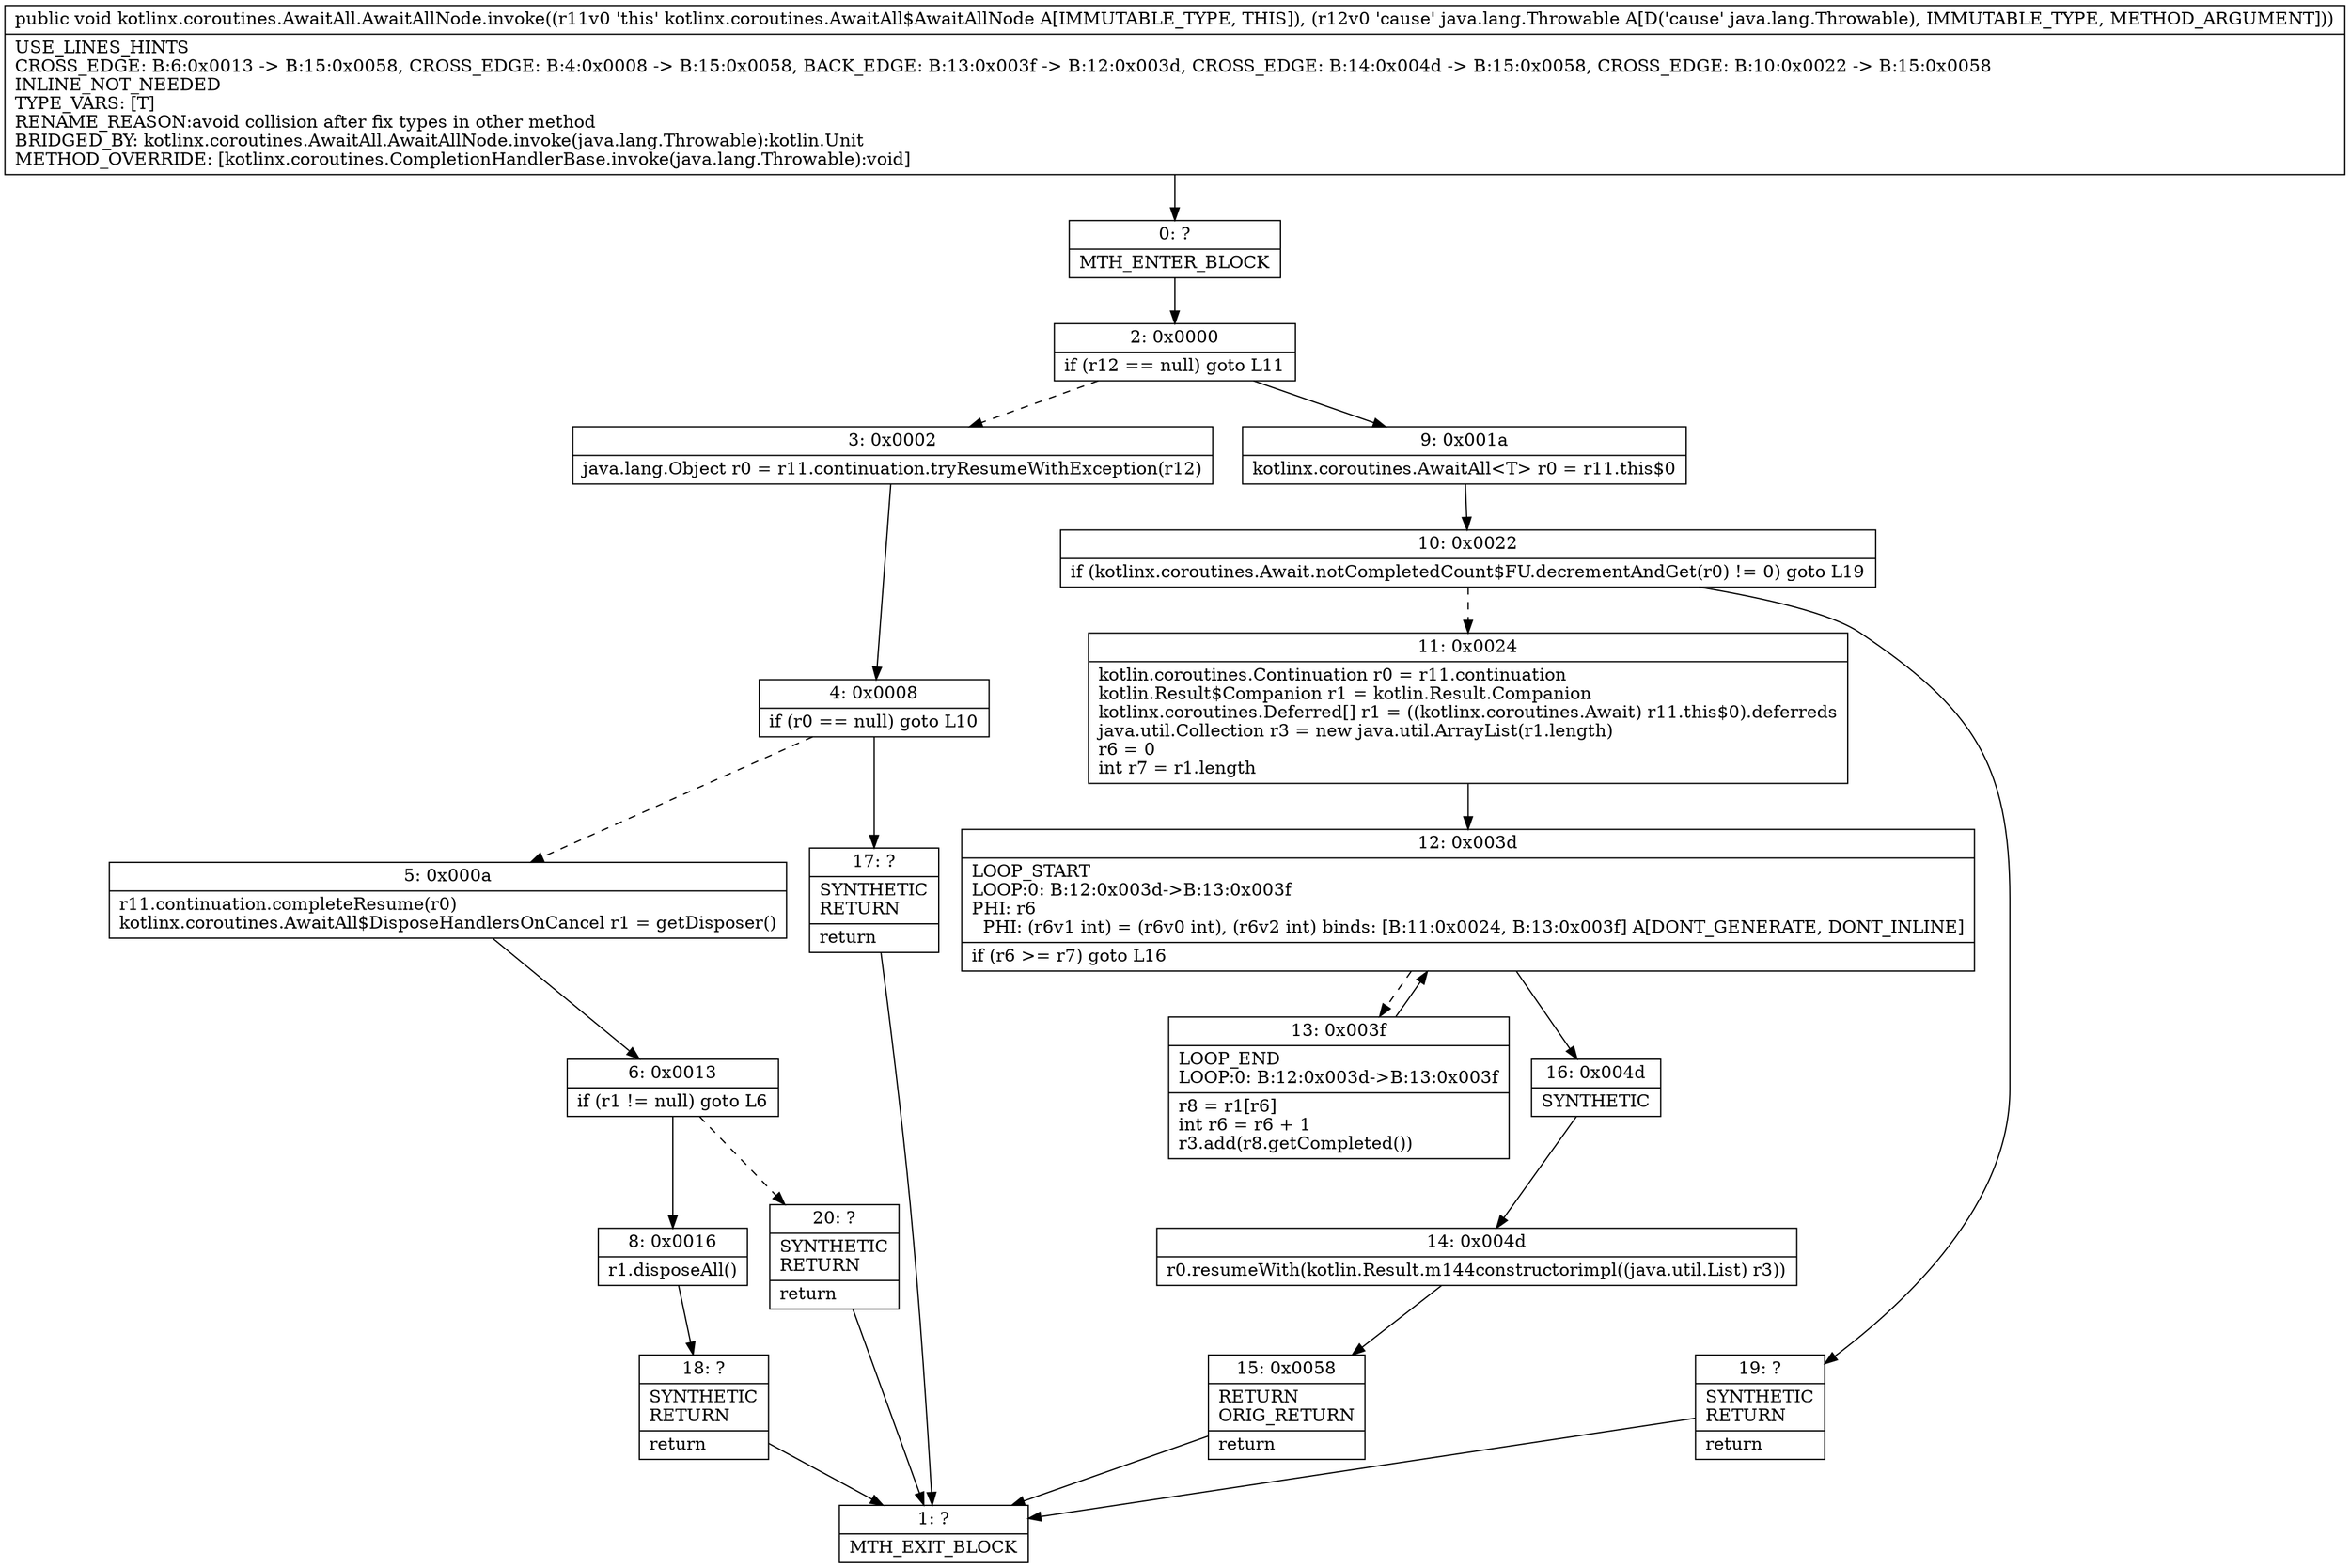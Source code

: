 digraph "CFG forkotlinx.coroutines.AwaitAll.AwaitAllNode.invoke(Ljava\/lang\/Throwable;)V" {
Node_0 [shape=record,label="{0\:\ ?|MTH_ENTER_BLOCK\l}"];
Node_2 [shape=record,label="{2\:\ 0x0000|if (r12 == null) goto L11\l}"];
Node_3 [shape=record,label="{3\:\ 0x0002|java.lang.Object r0 = r11.continuation.tryResumeWithException(r12)\l}"];
Node_4 [shape=record,label="{4\:\ 0x0008|if (r0 == null) goto L10\l}"];
Node_5 [shape=record,label="{5\:\ 0x000a|r11.continuation.completeResume(r0)\lkotlinx.coroutines.AwaitAll$DisposeHandlersOnCancel r1 = getDisposer()\l}"];
Node_6 [shape=record,label="{6\:\ 0x0013|if (r1 != null) goto L6\l}"];
Node_8 [shape=record,label="{8\:\ 0x0016|r1.disposeAll()\l}"];
Node_18 [shape=record,label="{18\:\ ?|SYNTHETIC\lRETURN\l|return\l}"];
Node_1 [shape=record,label="{1\:\ ?|MTH_EXIT_BLOCK\l}"];
Node_20 [shape=record,label="{20\:\ ?|SYNTHETIC\lRETURN\l|return\l}"];
Node_17 [shape=record,label="{17\:\ ?|SYNTHETIC\lRETURN\l|return\l}"];
Node_9 [shape=record,label="{9\:\ 0x001a|kotlinx.coroutines.AwaitAll\<T\> r0 = r11.this$0\l}"];
Node_10 [shape=record,label="{10\:\ 0x0022|if (kotlinx.coroutines.Await.notCompletedCount$FU.decrementAndGet(r0) != 0) goto L19\l}"];
Node_11 [shape=record,label="{11\:\ 0x0024|kotlin.coroutines.Continuation r0 = r11.continuation\lkotlin.Result$Companion r1 = kotlin.Result.Companion\lkotlinx.coroutines.Deferred[] r1 = ((kotlinx.coroutines.Await) r11.this$0).deferreds\ljava.util.Collection r3 = new java.util.ArrayList(r1.length)\lr6 = 0\lint r7 = r1.length\l}"];
Node_12 [shape=record,label="{12\:\ 0x003d|LOOP_START\lLOOP:0: B:12:0x003d\-\>B:13:0x003f\lPHI: r6 \l  PHI: (r6v1 int) = (r6v0 int), (r6v2 int) binds: [B:11:0x0024, B:13:0x003f] A[DONT_GENERATE, DONT_INLINE]\l|if (r6 \>= r7) goto L16\l}"];
Node_13 [shape=record,label="{13\:\ 0x003f|LOOP_END\lLOOP:0: B:12:0x003d\-\>B:13:0x003f\l|r8 = r1[r6]\lint r6 = r6 + 1\lr3.add(r8.getCompleted())\l}"];
Node_16 [shape=record,label="{16\:\ 0x004d|SYNTHETIC\l}"];
Node_14 [shape=record,label="{14\:\ 0x004d|r0.resumeWith(kotlin.Result.m144constructorimpl((java.util.List) r3))\l}"];
Node_15 [shape=record,label="{15\:\ 0x0058|RETURN\lORIG_RETURN\l|return\l}"];
Node_19 [shape=record,label="{19\:\ ?|SYNTHETIC\lRETURN\l|return\l}"];
MethodNode[shape=record,label="{public void kotlinx.coroutines.AwaitAll.AwaitAllNode.invoke((r11v0 'this' kotlinx.coroutines.AwaitAll$AwaitAllNode A[IMMUTABLE_TYPE, THIS]), (r12v0 'cause' java.lang.Throwable A[D('cause' java.lang.Throwable), IMMUTABLE_TYPE, METHOD_ARGUMENT]))  | USE_LINES_HINTS\lCROSS_EDGE: B:6:0x0013 \-\> B:15:0x0058, CROSS_EDGE: B:4:0x0008 \-\> B:15:0x0058, BACK_EDGE: B:13:0x003f \-\> B:12:0x003d, CROSS_EDGE: B:14:0x004d \-\> B:15:0x0058, CROSS_EDGE: B:10:0x0022 \-\> B:15:0x0058\lINLINE_NOT_NEEDED\lTYPE_VARS: [T]\lRENAME_REASON:avoid collision after fix types in other method\lBRIDGED_BY: kotlinx.coroutines.AwaitAll.AwaitAllNode.invoke(java.lang.Throwable):kotlin.Unit\lMETHOD_OVERRIDE: [kotlinx.coroutines.CompletionHandlerBase.invoke(java.lang.Throwable):void]\l}"];
MethodNode -> Node_0;Node_0 -> Node_2;
Node_2 -> Node_3[style=dashed];
Node_2 -> Node_9;
Node_3 -> Node_4;
Node_4 -> Node_5[style=dashed];
Node_4 -> Node_17;
Node_5 -> Node_6;
Node_6 -> Node_8;
Node_6 -> Node_20[style=dashed];
Node_8 -> Node_18;
Node_18 -> Node_1;
Node_20 -> Node_1;
Node_17 -> Node_1;
Node_9 -> Node_10;
Node_10 -> Node_11[style=dashed];
Node_10 -> Node_19;
Node_11 -> Node_12;
Node_12 -> Node_13[style=dashed];
Node_12 -> Node_16;
Node_13 -> Node_12;
Node_16 -> Node_14;
Node_14 -> Node_15;
Node_15 -> Node_1;
Node_19 -> Node_1;
}


